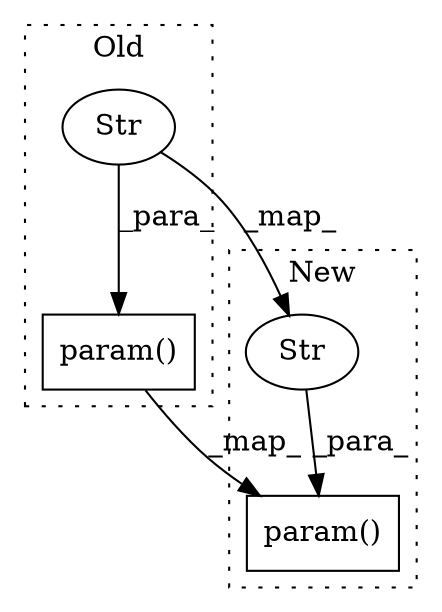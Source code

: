 digraph G {
subgraph cluster0 {
1 [label="param()" a="75" s="39678,39729" l="11,1" shape="box"];
3 [label="Str" a="66" s="39689" l="10" shape="ellipse"];
label = "Old";
style="dotted";
}
subgraph cluster1 {
2 [label="param()" a="75" s="40184,40227" l="11,1" shape="box"];
4 [label="Str" a="66" s="40195" l="3" shape="ellipse"];
label = "New";
style="dotted";
}
1 -> 2 [label="_map_"];
3 -> 1 [label="_para_"];
3 -> 4 [label="_map_"];
4 -> 2 [label="_para_"];
}